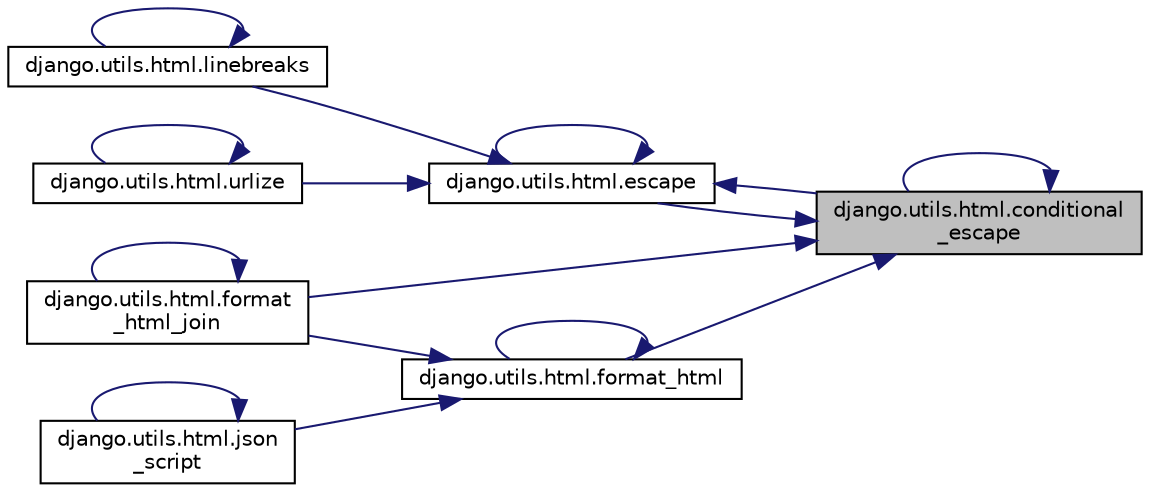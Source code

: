 digraph "django.utils.html.conditional_escape"
{
 // LATEX_PDF_SIZE
  edge [fontname="Helvetica",fontsize="10",labelfontname="Helvetica",labelfontsize="10"];
  node [fontname="Helvetica",fontsize="10",shape=record];
  rankdir="RL";
  Node1 [label="django.utils.html.conditional\l_escape",height=0.2,width=0.4,color="black", fillcolor="grey75", style="filled", fontcolor="black",tooltip=" "];
  Node1 -> Node1 [dir="back",color="midnightblue",fontsize="10",style="solid",fontname="Helvetica"];
  Node1 -> Node2 [dir="back",color="midnightblue",fontsize="10",style="solid",fontname="Helvetica"];
  Node2 [label="django.utils.html.escape",height=0.2,width=0.4,color="black", fillcolor="white", style="filled",URL="$da/d99/namespacedjango_1_1utils_1_1html.html#ae50b2a548f8617332e2e2af3f9f0cded",tooltip=" "];
  Node2 -> Node1 [dir="back",color="midnightblue",fontsize="10",style="solid",fontname="Helvetica"];
  Node2 -> Node2 [dir="back",color="midnightblue",fontsize="10",style="solid",fontname="Helvetica"];
  Node2 -> Node3 [dir="back",color="midnightblue",fontsize="10",style="solid",fontname="Helvetica"];
  Node3 [label="django.utils.html.linebreaks",height=0.2,width=0.4,color="black", fillcolor="white", style="filled",URL="$da/d99/namespacedjango_1_1utils_1_1html.html#a0ebaa10637ab7f1e22fb4bf64b293857",tooltip=" "];
  Node3 -> Node3 [dir="back",color="midnightblue",fontsize="10",style="solid",fontname="Helvetica"];
  Node2 -> Node4 [dir="back",color="midnightblue",fontsize="10",style="solid",fontname="Helvetica"];
  Node4 [label="django.utils.html.urlize",height=0.2,width=0.4,color="black", fillcolor="white", style="filled",URL="$da/d99/namespacedjango_1_1utils_1_1html.html#a7807816df99b038a9d18e80865329cc3",tooltip=" "];
  Node4 -> Node4 [dir="back",color="midnightblue",fontsize="10",style="solid",fontname="Helvetica"];
  Node1 -> Node5 [dir="back",color="midnightblue",fontsize="10",style="solid",fontname="Helvetica"];
  Node5 [label="django.utils.html.format_html",height=0.2,width=0.4,color="black", fillcolor="white", style="filled",URL="$da/d99/namespacedjango_1_1utils_1_1html.html#a0b0d816d493729a48e6770c560c63fdf",tooltip=" "];
  Node5 -> Node5 [dir="back",color="midnightblue",fontsize="10",style="solid",fontname="Helvetica"];
  Node5 -> Node6 [dir="back",color="midnightblue",fontsize="10",style="solid",fontname="Helvetica"];
  Node6 [label="django.utils.html.format\l_html_join",height=0.2,width=0.4,color="black", fillcolor="white", style="filled",URL="$da/d99/namespacedjango_1_1utils_1_1html.html#ae30c5f9a8b55bf05392a6399494c7724",tooltip=" "];
  Node6 -> Node6 [dir="back",color="midnightblue",fontsize="10",style="solid",fontname="Helvetica"];
  Node5 -> Node7 [dir="back",color="midnightblue",fontsize="10",style="solid",fontname="Helvetica"];
  Node7 [label="django.utils.html.json\l_script",height=0.2,width=0.4,color="black", fillcolor="white", style="filled",URL="$da/d99/namespacedjango_1_1utils_1_1html.html#a15e0a8986fa50772dbb093359714c057",tooltip=" "];
  Node7 -> Node7 [dir="back",color="midnightblue",fontsize="10",style="solid",fontname="Helvetica"];
  Node1 -> Node6 [dir="back",color="midnightblue",fontsize="10",style="solid",fontname="Helvetica"];
}
